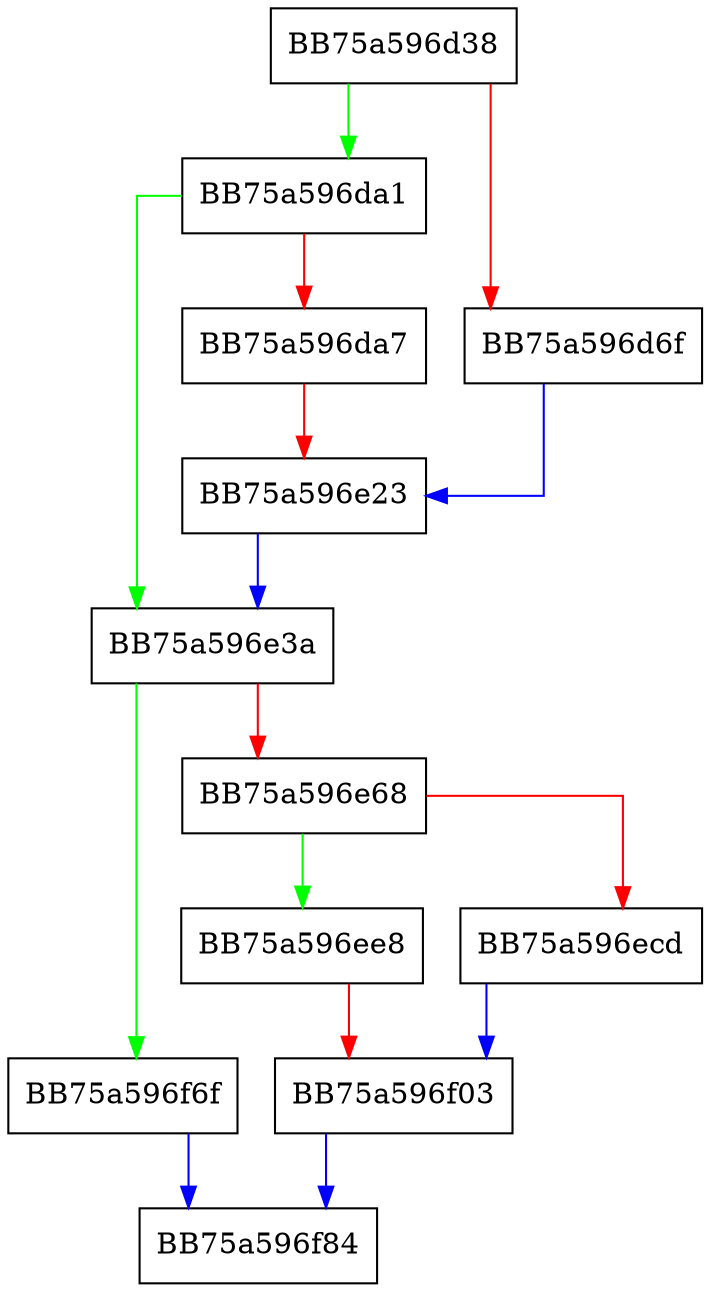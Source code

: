 digraph msil_emit_ldelem {
  node [shape="box"];
  graph [splines=ortho];
  BB75a596d38 -> BB75a596da1 [color="green"];
  BB75a596d38 -> BB75a596d6f [color="red"];
  BB75a596d6f -> BB75a596e23 [color="blue"];
  BB75a596da1 -> BB75a596e3a [color="green"];
  BB75a596da1 -> BB75a596da7 [color="red"];
  BB75a596da7 -> BB75a596e23 [color="red"];
  BB75a596e23 -> BB75a596e3a [color="blue"];
  BB75a596e3a -> BB75a596f6f [color="green"];
  BB75a596e3a -> BB75a596e68 [color="red"];
  BB75a596e68 -> BB75a596ee8 [color="green"];
  BB75a596e68 -> BB75a596ecd [color="red"];
  BB75a596ecd -> BB75a596f03 [color="blue"];
  BB75a596ee8 -> BB75a596f03 [color="red"];
  BB75a596f03 -> BB75a596f84 [color="blue"];
  BB75a596f6f -> BB75a596f84 [color="blue"];
}